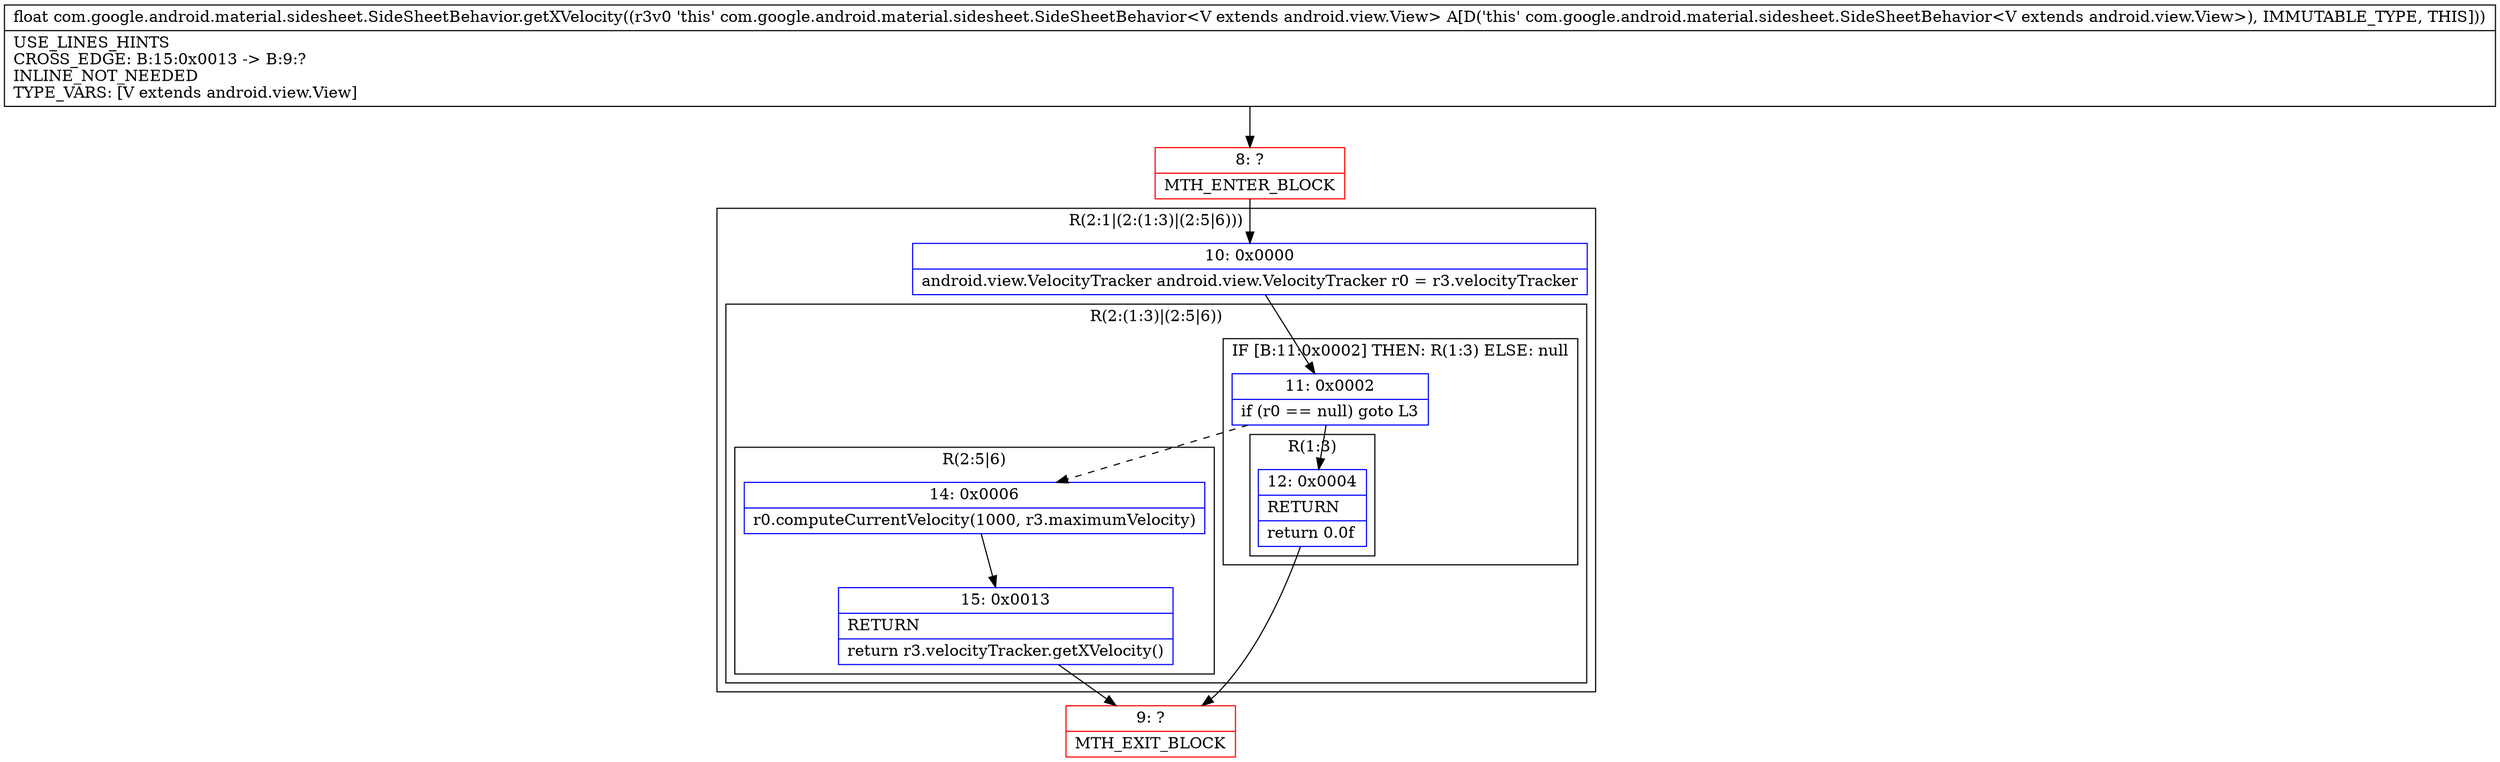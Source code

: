 digraph "CFG forcom.google.android.material.sidesheet.SideSheetBehavior.getXVelocity()F" {
subgraph cluster_Region_128008115 {
label = "R(2:1|(2:(1:3)|(2:5|6)))";
node [shape=record,color=blue];
Node_10 [shape=record,label="{10\:\ 0x0000|android.view.VelocityTracker android.view.VelocityTracker r0 = r3.velocityTracker\l}"];
subgraph cluster_Region_47041692 {
label = "R(2:(1:3)|(2:5|6))";
node [shape=record,color=blue];
subgraph cluster_IfRegion_191661881 {
label = "IF [B:11:0x0002] THEN: R(1:3) ELSE: null";
node [shape=record,color=blue];
Node_11 [shape=record,label="{11\:\ 0x0002|if (r0 == null) goto L3\l}"];
subgraph cluster_Region_699257992 {
label = "R(1:3)";
node [shape=record,color=blue];
Node_12 [shape=record,label="{12\:\ 0x0004|RETURN\l|return 0.0f\l}"];
}
}
subgraph cluster_Region_1750577 {
label = "R(2:5|6)";
node [shape=record,color=blue];
Node_14 [shape=record,label="{14\:\ 0x0006|r0.computeCurrentVelocity(1000, r3.maximumVelocity)\l}"];
Node_15 [shape=record,label="{15\:\ 0x0013|RETURN\l|return r3.velocityTracker.getXVelocity()\l}"];
}
}
}
Node_8 [shape=record,color=red,label="{8\:\ ?|MTH_ENTER_BLOCK\l}"];
Node_9 [shape=record,color=red,label="{9\:\ ?|MTH_EXIT_BLOCK\l}"];
MethodNode[shape=record,label="{float com.google.android.material.sidesheet.SideSheetBehavior.getXVelocity((r3v0 'this' com.google.android.material.sidesheet.SideSheetBehavior\<V extends android.view.View\> A[D('this' com.google.android.material.sidesheet.SideSheetBehavior\<V extends android.view.View\>), IMMUTABLE_TYPE, THIS]))  | USE_LINES_HINTS\lCROSS_EDGE: B:15:0x0013 \-\> B:9:?\lINLINE_NOT_NEEDED\lTYPE_VARS: [V extends android.view.View]\l}"];
MethodNode -> Node_8;Node_10 -> Node_11;
Node_11 -> Node_12;
Node_11 -> Node_14[style=dashed];
Node_12 -> Node_9;
Node_14 -> Node_15;
Node_15 -> Node_9;
Node_8 -> Node_10;
}

